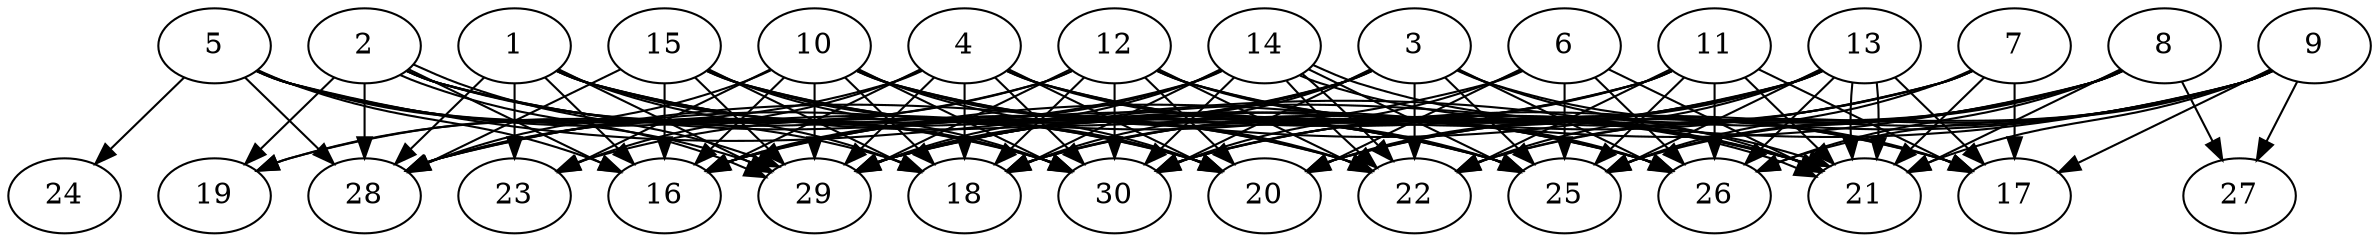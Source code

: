 // DAG automatically generated by daggen at Thu Oct  3 14:04:17 2019
// ./daggen --dot -n 30 --ccr 0.5 --fat 0.9 --regular 0.5 --density 0.9 --mindata 5242880 --maxdata 52428800 
digraph G {
  1 [size="65249280", alpha="0.14", expect_size="32624640"] 
  1 -> 16 [size ="32624640"]
  1 -> 18 [size ="32624640"]
  1 -> 22 [size ="32624640"]
  1 -> 23 [size ="32624640"]
  1 -> 25 [size ="32624640"]
  1 -> 26 [size ="32624640"]
  1 -> 28 [size ="32624640"]
  1 -> 29 [size ="32624640"]
  1 -> 30 [size ="32624640"]
  2 [size="16631808", alpha="0.17", expect_size="8315904"] 
  2 -> 16 [size ="8315904"]
  2 -> 19 [size ="8315904"]
  2 -> 20 [size ="8315904"]
  2 -> 22 [size ="8315904"]
  2 -> 25 [size ="8315904"]
  2 -> 28 [size ="8315904"]
  2 -> 29 [size ="8315904"]
  2 -> 29 [size ="8315904"]
  2 -> 30 [size ="8315904"]
  3 [size="52844544", alpha="0.12", expect_size="26422272"] 
  3 -> 16 [size ="26422272"]
  3 -> 17 [size ="26422272"]
  3 -> 18 [size ="26422272"]
  3 -> 21 [size ="26422272"]
  3 -> 22 [size ="26422272"]
  3 -> 23 [size ="26422272"]
  3 -> 25 [size ="26422272"]
  3 -> 26 [size ="26422272"]
  3 -> 29 [size ="26422272"]
  3 -> 30 [size ="26422272"]
  4 [size="66906112", alpha="0.19", expect_size="33453056"] 
  4 -> 16 [size ="33453056"]
  4 -> 17 [size ="33453056"]
  4 -> 18 [size ="33453056"]
  4 -> 19 [size ="33453056"]
  4 -> 20 [size ="33453056"]
  4 -> 21 [size ="33453056"]
  4 -> 23 [size ="33453056"]
  4 -> 25 [size ="33453056"]
  4 -> 29 [size ="33453056"]
  4 -> 30 [size ="33453056"]
  5 [size="95078400", alpha="0.15", expect_size="47539200"] 
  5 -> 16 [size ="47539200"]
  5 -> 18 [size ="47539200"]
  5 -> 20 [size ="47539200"]
  5 -> 21 [size ="47539200"]
  5 -> 24 [size ="47539200"]
  5 -> 28 [size ="47539200"]
  5 -> 29 [size ="47539200"]
  5 -> 30 [size ="47539200"]
  6 [size="25767936", alpha="0.06", expect_size="12883968"] 
  6 -> 20 [size ="12883968"]
  6 -> 21 [size ="12883968"]
  6 -> 25 [size ="12883968"]
  6 -> 26 [size ="12883968"]
  6 -> 28 [size ="12883968"]
  6 -> 30 [size ="12883968"]
  7 [size="102731776", alpha="0.05", expect_size="51365888"] 
  7 -> 17 [size ="51365888"]
  7 -> 18 [size ="51365888"]
  7 -> 21 [size ="51365888"]
  7 -> 25 [size ="51365888"]
  7 -> 29 [size ="51365888"]
  7 -> 30 [size ="51365888"]
  8 [size="78336000", alpha="0.18", expect_size="39168000"] 
  8 -> 16 [size ="39168000"]
  8 -> 20 [size ="39168000"]
  8 -> 21 [size ="39168000"]
  8 -> 22 [size ="39168000"]
  8 -> 25 [size ="39168000"]
  8 -> 26 [size ="39168000"]
  8 -> 27 [size ="39168000"]
  8 -> 30 [size ="39168000"]
  9 [size="12724224", alpha="0.04", expect_size="6362112"] 
  9 -> 17 [size ="6362112"]
  9 -> 20 [size ="6362112"]
  9 -> 21 [size ="6362112"]
  9 -> 22 [size ="6362112"]
  9 -> 25 [size ="6362112"]
  9 -> 26 [size ="6362112"]
  9 -> 27 [size ="6362112"]
  9 -> 29 [size ="6362112"]
  9 -> 30 [size ="6362112"]
  10 [size="57923584", alpha="0.09", expect_size="28961792"] 
  10 -> 16 [size ="28961792"]
  10 -> 18 [size ="28961792"]
  10 -> 20 [size ="28961792"]
  10 -> 21 [size ="28961792"]
  10 -> 22 [size ="28961792"]
  10 -> 23 [size ="28961792"]
  10 -> 26 [size ="28961792"]
  10 -> 28 [size ="28961792"]
  10 -> 29 [size ="28961792"]
  10 -> 30 [size ="28961792"]
  11 [size="45891584", alpha="0.19", expect_size="22945792"] 
  11 -> 16 [size ="22945792"]
  11 -> 17 [size ="22945792"]
  11 -> 18 [size ="22945792"]
  11 -> 21 [size ="22945792"]
  11 -> 22 [size ="22945792"]
  11 -> 25 [size ="22945792"]
  11 -> 26 [size ="22945792"]
  11 -> 29 [size ="22945792"]
  12 [size="17799168", alpha="0.20", expect_size="8899584"] 
  12 -> 17 [size ="8899584"]
  12 -> 18 [size ="8899584"]
  12 -> 19 [size ="8899584"]
  12 -> 20 [size ="8899584"]
  12 -> 21 [size ="8899584"]
  12 -> 22 [size ="8899584"]
  12 -> 26 [size ="8899584"]
  12 -> 28 [size ="8899584"]
  12 -> 29 [size ="8899584"]
  12 -> 30 [size ="8899584"]
  13 [size="99696640", alpha="0.18", expect_size="49848320"] 
  13 -> 17 [size ="49848320"]
  13 -> 18 [size ="49848320"]
  13 -> 20 [size ="49848320"]
  13 -> 21 [size ="49848320"]
  13 -> 21 [size ="49848320"]
  13 -> 22 [size ="49848320"]
  13 -> 25 [size ="49848320"]
  13 -> 26 [size ="49848320"]
  13 -> 28 [size ="49848320"]
  13 -> 29 [size ="49848320"]
  14 [size="60854272", alpha="0.16", expect_size="30427136"] 
  14 -> 16 [size ="30427136"]
  14 -> 18 [size ="30427136"]
  14 -> 21 [size ="30427136"]
  14 -> 21 [size ="30427136"]
  14 -> 22 [size ="30427136"]
  14 -> 22 [size ="30427136"]
  14 -> 25 [size ="30427136"]
  14 -> 28 [size ="30427136"]
  14 -> 29 [size ="30427136"]
  14 -> 30 [size ="30427136"]
  15 [size="56033280", alpha="0.02", expect_size="28016640"] 
  15 -> 16 [size ="28016640"]
  15 -> 18 [size ="28016640"]
  15 -> 20 [size ="28016640"]
  15 -> 25 [size ="28016640"]
  15 -> 26 [size ="28016640"]
  15 -> 28 [size ="28016640"]
  15 -> 29 [size ="28016640"]
  15 -> 30 [size ="28016640"]
  16 [size="33857536", alpha="0.08", expect_size="16928768"] 
  17 [size="60735488", alpha="0.16", expect_size="30367744"] 
  18 [size="85463040", alpha="0.14", expect_size="42731520"] 
  19 [size="73834496", alpha="0.17", expect_size="36917248"] 
  20 [size="94267392", alpha="0.15", expect_size="47133696"] 
  21 [size="42426368", alpha="0.04", expect_size="21213184"] 
  22 [size="38096896", alpha="0.14", expect_size="19048448"] 
  23 [size="36816896", alpha="0.13", expect_size="18408448"] 
  24 [size="28030976", alpha="0.04", expect_size="14015488"] 
  25 [size="103471104", alpha="0.13", expect_size="51735552"] 
  26 [size="17319936", alpha="0.06", expect_size="8659968"] 
  27 [size="53614592", alpha="0.18", expect_size="26807296"] 
  28 [size="34484224", alpha="0.04", expect_size="17242112"] 
  29 [size="100167680", alpha="0.11", expect_size="50083840"] 
  30 [size="87308288", alpha="0.07", expect_size="43654144"] 
}
